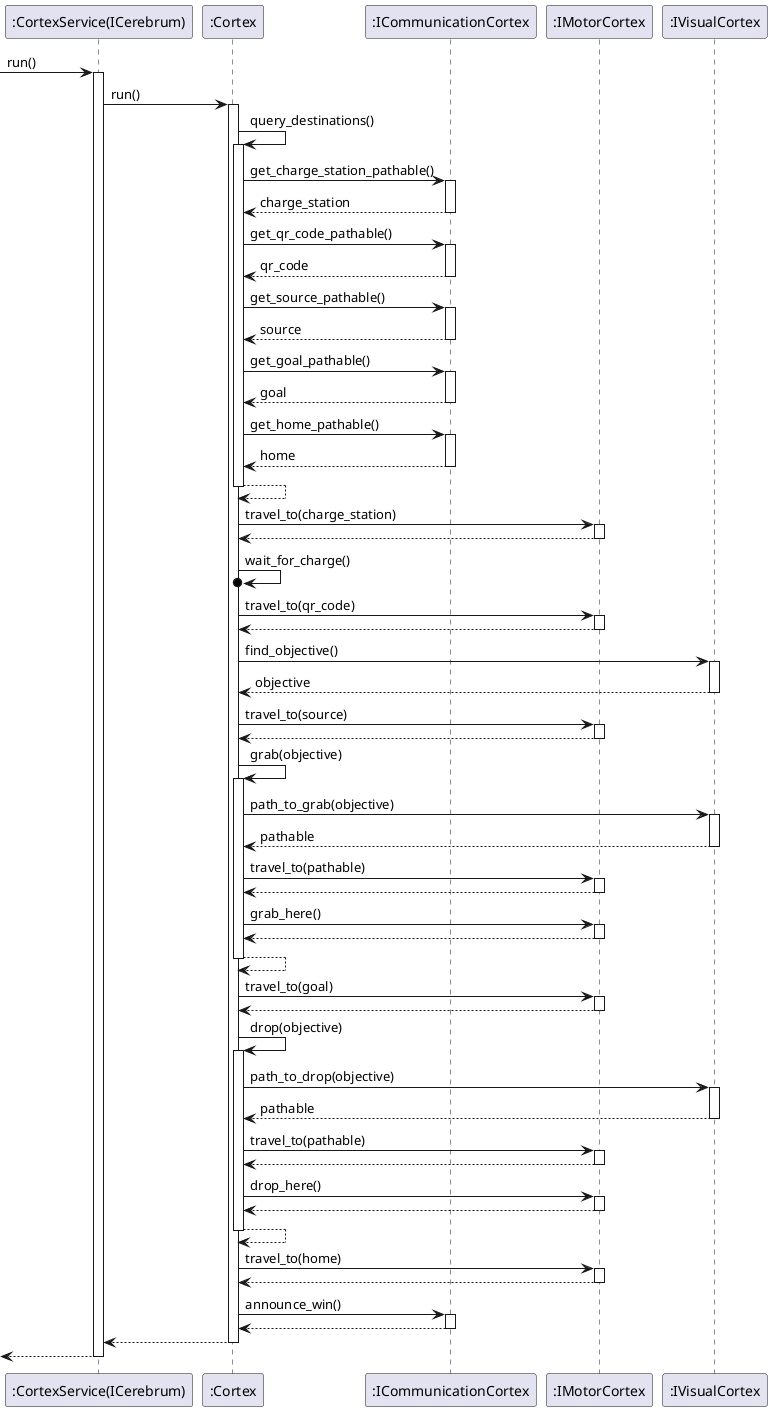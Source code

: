 @startuml

participant ":CortexService(ICerebrum)" as service
participant ":Cortex" as cortex
participant ":ICommunicationCortex" as comms
participant ":IMotorCortex" as motor
participant ":IVisualCortex" as vision

[-> service: run()
activate service
service -> cortex ++ : run()

cortex -> cortex ++ : query_destinations()
cortex -> comms ++ : get_charge_station_pathable()
return charge_station
cortex -> comms ++ : get_qr_code_pathable()
return qr_code
cortex -> comms ++ : get_source_pathable()
return source
cortex -> comms ++ : get_goal_pathable()
return goal
cortex -> comms ++ : get_home_pathable()
return home
return

cortex -> motor ++ : travel_to(charge_station)
return
cortex ->o cortex: wait_for_charge()
cortex -> motor ++ : travel_to(qr_code)
return
cortex -> vision ++ : find_objective()
return objective
cortex -> motor ++ : travel_to(source)
return
cortex -> cortex ++ : grab(objective)
cortex -> vision ++ : path_to_grab(objective)
return pathable
cortex -> motor ++ : travel_to(pathable)
return
cortex -> motor ++ : grab_here()
return
return
cortex -> motor ++ : travel_to(goal)
return
cortex -> cortex ++ : drop(objective)
cortex -> vision ++ : path_to_drop(objective)
return pathable
cortex -> motor ++ : travel_to(pathable)
return
cortex -> motor ++ : drop_here()
return
return
cortex -> motor ++ : travel_to(home)
return
cortex -> comms ++ : announce_win()
return

return
[<-- service
deactivate service

@enduml